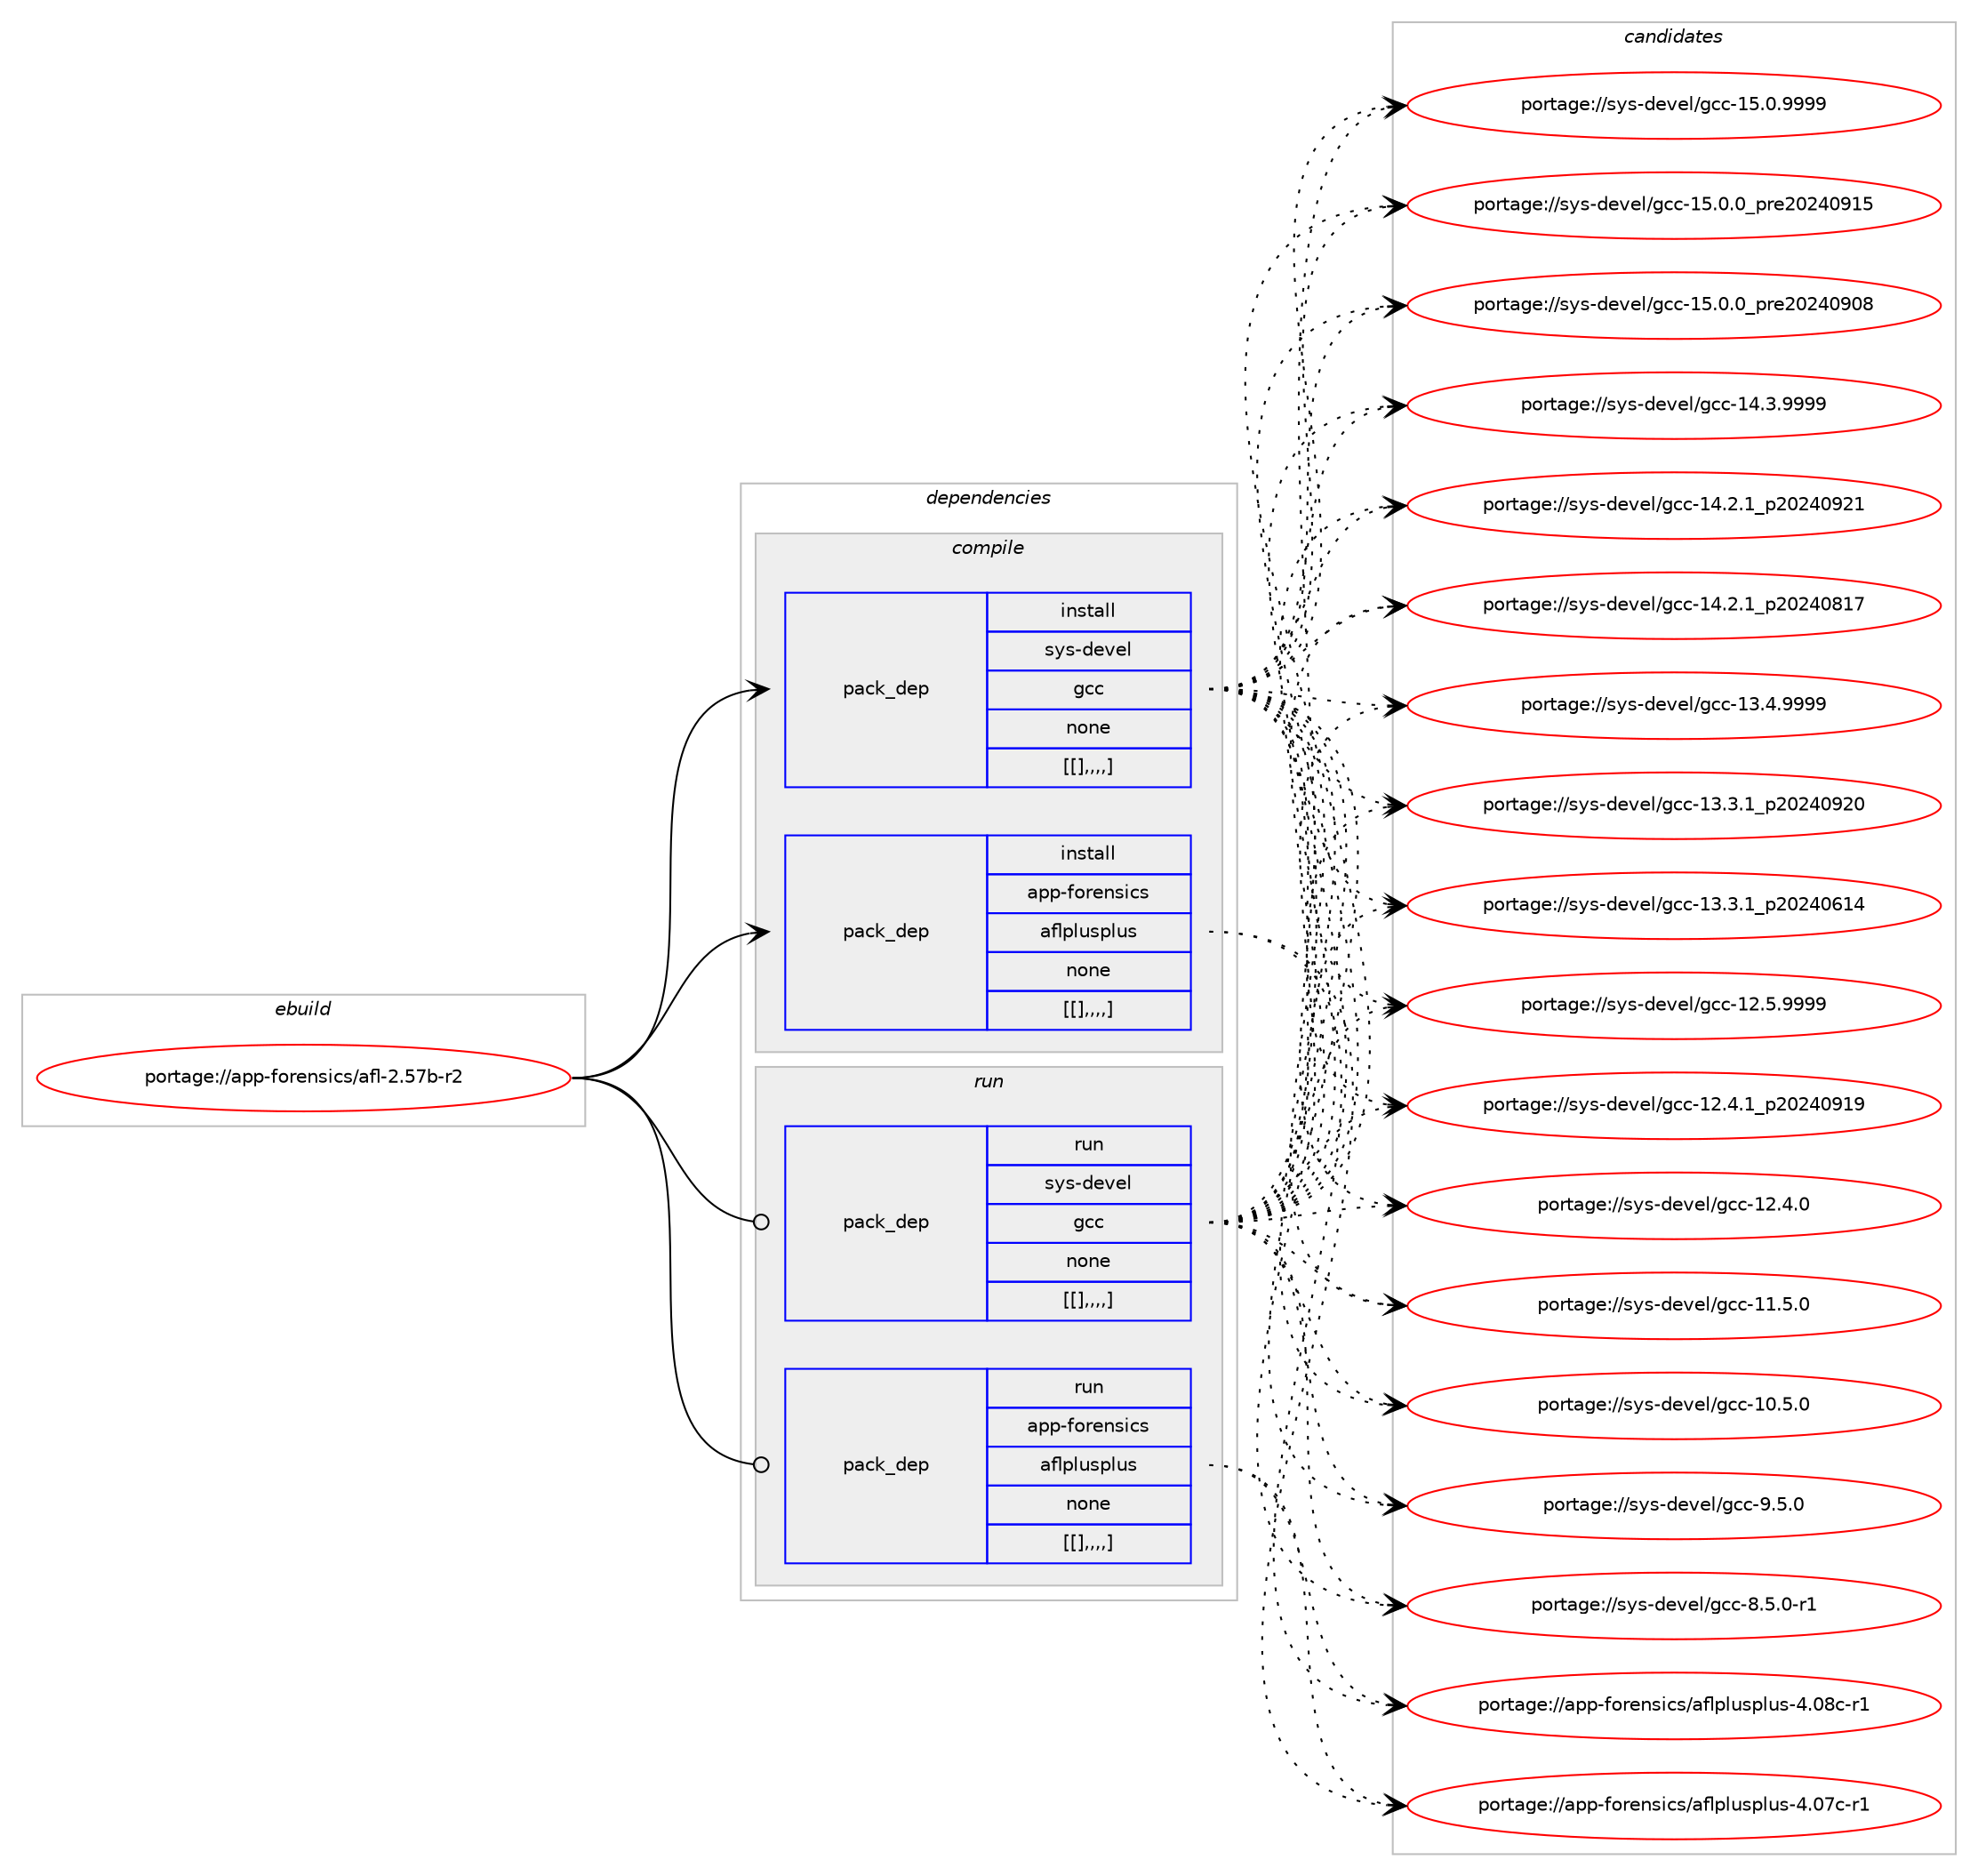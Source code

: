 digraph prolog {

# *************
# Graph options
# *************

newrank=true;
concentrate=true;
compound=true;
graph [rankdir=LR,fontname=Helvetica,fontsize=10,ranksep=1.5];#, ranksep=2.5, nodesep=0.2];
edge  [arrowhead=vee];
node  [fontname=Helvetica,fontsize=10];

# **********
# The ebuild
# **********

subgraph cluster_leftcol {
color=gray;
label=<<i>ebuild</i>>;
id [label="portage://app-forensics/afl-2.57b-r2", color=red, width=4, href="../app-forensics/afl-2.57b-r2.svg"];
}

# ****************
# The dependencies
# ****************

subgraph cluster_midcol {
color=gray;
label=<<i>dependencies</i>>;
subgraph cluster_compile {
fillcolor="#eeeeee";
style=filled;
label=<<i>compile</i>>;
subgraph pack25411 {
dependency36810 [label=<<TABLE BORDER="0" CELLBORDER="1" CELLSPACING="0" CELLPADDING="4" WIDTH="220"><TR><TD ROWSPAN="6" CELLPADDING="30">pack_dep</TD></TR><TR><TD WIDTH="110">install</TD></TR><TR><TD>sys-devel</TD></TR><TR><TD>gcc</TD></TR><TR><TD>none</TD></TR><TR><TD>[[],,,,]</TD></TR></TABLE>>, shape=none, color=blue];
}
id:e -> dependency36810:w [weight=20,style="solid",arrowhead="vee"];
subgraph pack25412 {
dependency36811 [label=<<TABLE BORDER="0" CELLBORDER="1" CELLSPACING="0" CELLPADDING="4" WIDTH="220"><TR><TD ROWSPAN="6" CELLPADDING="30">pack_dep</TD></TR><TR><TD WIDTH="110">install</TD></TR><TR><TD>app-forensics</TD></TR><TR><TD>aflplusplus</TD></TR><TR><TD>none</TD></TR><TR><TD>[[],,,,]</TD></TR></TABLE>>, shape=none, color=blue];
}
id:e -> dependency36811:w [weight=20,style="solid",arrowhead="vee"];
}
subgraph cluster_compileandrun {
fillcolor="#eeeeee";
style=filled;
label=<<i>compile and run</i>>;
}
subgraph cluster_run {
fillcolor="#eeeeee";
style=filled;
label=<<i>run</i>>;
subgraph pack25413 {
dependency36812 [label=<<TABLE BORDER="0" CELLBORDER="1" CELLSPACING="0" CELLPADDING="4" WIDTH="220"><TR><TD ROWSPAN="6" CELLPADDING="30">pack_dep</TD></TR><TR><TD WIDTH="110">run</TD></TR><TR><TD>sys-devel</TD></TR><TR><TD>gcc</TD></TR><TR><TD>none</TD></TR><TR><TD>[[],,,,]</TD></TR></TABLE>>, shape=none, color=blue];
}
id:e -> dependency36812:w [weight=20,style="solid",arrowhead="odot"];
subgraph pack25414 {
dependency36813 [label=<<TABLE BORDER="0" CELLBORDER="1" CELLSPACING="0" CELLPADDING="4" WIDTH="220"><TR><TD ROWSPAN="6" CELLPADDING="30">pack_dep</TD></TR><TR><TD WIDTH="110">run</TD></TR><TR><TD>app-forensics</TD></TR><TR><TD>aflplusplus</TD></TR><TR><TD>none</TD></TR><TR><TD>[[],,,,]</TD></TR></TABLE>>, shape=none, color=blue];
}
id:e -> dependency36813:w [weight=20,style="solid",arrowhead="odot"];
}
}

# **************
# The candidates
# **************

subgraph cluster_choices {
rank=same;
color=gray;
label=<<i>candidates</i>>;

subgraph choice25411 {
color=black;
nodesep=1;
choice1151211154510010111810110847103999945495346484657575757 [label="portage://sys-devel/gcc-15.0.9999", color=red, width=4,href="../sys-devel/gcc-15.0.9999.svg"];
choice1151211154510010111810110847103999945495346484648951121141015048505248574953 [label="portage://sys-devel/gcc-15.0.0_pre20240915", color=red, width=4,href="../sys-devel/gcc-15.0.0_pre20240915.svg"];
choice1151211154510010111810110847103999945495346484648951121141015048505248574856 [label="portage://sys-devel/gcc-15.0.0_pre20240908", color=red, width=4,href="../sys-devel/gcc-15.0.0_pre20240908.svg"];
choice1151211154510010111810110847103999945495246514657575757 [label="portage://sys-devel/gcc-14.3.9999", color=red, width=4,href="../sys-devel/gcc-14.3.9999.svg"];
choice1151211154510010111810110847103999945495246504649951125048505248575049 [label="portage://sys-devel/gcc-14.2.1_p20240921", color=red, width=4,href="../sys-devel/gcc-14.2.1_p20240921.svg"];
choice1151211154510010111810110847103999945495246504649951125048505248564955 [label="portage://sys-devel/gcc-14.2.1_p20240817", color=red, width=4,href="../sys-devel/gcc-14.2.1_p20240817.svg"];
choice1151211154510010111810110847103999945495146524657575757 [label="portage://sys-devel/gcc-13.4.9999", color=red, width=4,href="../sys-devel/gcc-13.4.9999.svg"];
choice1151211154510010111810110847103999945495146514649951125048505248575048 [label="portage://sys-devel/gcc-13.3.1_p20240920", color=red, width=4,href="../sys-devel/gcc-13.3.1_p20240920.svg"];
choice1151211154510010111810110847103999945495146514649951125048505248544952 [label="portage://sys-devel/gcc-13.3.1_p20240614", color=red, width=4,href="../sys-devel/gcc-13.3.1_p20240614.svg"];
choice1151211154510010111810110847103999945495046534657575757 [label="portage://sys-devel/gcc-12.5.9999", color=red, width=4,href="../sys-devel/gcc-12.5.9999.svg"];
choice1151211154510010111810110847103999945495046524649951125048505248574957 [label="portage://sys-devel/gcc-12.4.1_p20240919", color=red, width=4,href="../sys-devel/gcc-12.4.1_p20240919.svg"];
choice1151211154510010111810110847103999945495046524648 [label="portage://sys-devel/gcc-12.4.0", color=red, width=4,href="../sys-devel/gcc-12.4.0.svg"];
choice1151211154510010111810110847103999945494946534648 [label="portage://sys-devel/gcc-11.5.0", color=red, width=4,href="../sys-devel/gcc-11.5.0.svg"];
choice1151211154510010111810110847103999945494846534648 [label="portage://sys-devel/gcc-10.5.0", color=red, width=4,href="../sys-devel/gcc-10.5.0.svg"];
choice11512111545100101118101108471039999455746534648 [label="portage://sys-devel/gcc-9.5.0", color=red, width=4,href="../sys-devel/gcc-9.5.0.svg"];
choice115121115451001011181011084710399994556465346484511449 [label="portage://sys-devel/gcc-8.5.0-r1", color=red, width=4,href="../sys-devel/gcc-8.5.0-r1.svg"];
dependency36810:e -> choice1151211154510010111810110847103999945495346484657575757:w [style=dotted,weight="100"];
dependency36810:e -> choice1151211154510010111810110847103999945495346484648951121141015048505248574953:w [style=dotted,weight="100"];
dependency36810:e -> choice1151211154510010111810110847103999945495346484648951121141015048505248574856:w [style=dotted,weight="100"];
dependency36810:e -> choice1151211154510010111810110847103999945495246514657575757:w [style=dotted,weight="100"];
dependency36810:e -> choice1151211154510010111810110847103999945495246504649951125048505248575049:w [style=dotted,weight="100"];
dependency36810:e -> choice1151211154510010111810110847103999945495246504649951125048505248564955:w [style=dotted,weight="100"];
dependency36810:e -> choice1151211154510010111810110847103999945495146524657575757:w [style=dotted,weight="100"];
dependency36810:e -> choice1151211154510010111810110847103999945495146514649951125048505248575048:w [style=dotted,weight="100"];
dependency36810:e -> choice1151211154510010111810110847103999945495146514649951125048505248544952:w [style=dotted,weight="100"];
dependency36810:e -> choice1151211154510010111810110847103999945495046534657575757:w [style=dotted,weight="100"];
dependency36810:e -> choice1151211154510010111810110847103999945495046524649951125048505248574957:w [style=dotted,weight="100"];
dependency36810:e -> choice1151211154510010111810110847103999945495046524648:w [style=dotted,weight="100"];
dependency36810:e -> choice1151211154510010111810110847103999945494946534648:w [style=dotted,weight="100"];
dependency36810:e -> choice1151211154510010111810110847103999945494846534648:w [style=dotted,weight="100"];
dependency36810:e -> choice11512111545100101118101108471039999455746534648:w [style=dotted,weight="100"];
dependency36810:e -> choice115121115451001011181011084710399994556465346484511449:w [style=dotted,weight="100"];
}
subgraph choice25412 {
color=black;
nodesep=1;
choice97112112451021111141011101151059911547971021081121081171151121081171154552464856994511449 [label="portage://app-forensics/aflplusplus-4.08c-r1", color=red, width=4,href="../app-forensics/aflplusplus-4.08c-r1.svg"];
choice97112112451021111141011101151059911547971021081121081171151121081171154552464855994511449 [label="portage://app-forensics/aflplusplus-4.07c-r1", color=red, width=4,href="../app-forensics/aflplusplus-4.07c-r1.svg"];
dependency36811:e -> choice97112112451021111141011101151059911547971021081121081171151121081171154552464856994511449:w [style=dotted,weight="100"];
dependency36811:e -> choice97112112451021111141011101151059911547971021081121081171151121081171154552464855994511449:w [style=dotted,weight="100"];
}
subgraph choice25413 {
color=black;
nodesep=1;
choice1151211154510010111810110847103999945495346484657575757 [label="portage://sys-devel/gcc-15.0.9999", color=red, width=4,href="../sys-devel/gcc-15.0.9999.svg"];
choice1151211154510010111810110847103999945495346484648951121141015048505248574953 [label="portage://sys-devel/gcc-15.0.0_pre20240915", color=red, width=4,href="../sys-devel/gcc-15.0.0_pre20240915.svg"];
choice1151211154510010111810110847103999945495346484648951121141015048505248574856 [label="portage://sys-devel/gcc-15.0.0_pre20240908", color=red, width=4,href="../sys-devel/gcc-15.0.0_pre20240908.svg"];
choice1151211154510010111810110847103999945495246514657575757 [label="portage://sys-devel/gcc-14.3.9999", color=red, width=4,href="../sys-devel/gcc-14.3.9999.svg"];
choice1151211154510010111810110847103999945495246504649951125048505248575049 [label="portage://sys-devel/gcc-14.2.1_p20240921", color=red, width=4,href="../sys-devel/gcc-14.2.1_p20240921.svg"];
choice1151211154510010111810110847103999945495246504649951125048505248564955 [label="portage://sys-devel/gcc-14.2.1_p20240817", color=red, width=4,href="../sys-devel/gcc-14.2.1_p20240817.svg"];
choice1151211154510010111810110847103999945495146524657575757 [label="portage://sys-devel/gcc-13.4.9999", color=red, width=4,href="../sys-devel/gcc-13.4.9999.svg"];
choice1151211154510010111810110847103999945495146514649951125048505248575048 [label="portage://sys-devel/gcc-13.3.1_p20240920", color=red, width=4,href="../sys-devel/gcc-13.3.1_p20240920.svg"];
choice1151211154510010111810110847103999945495146514649951125048505248544952 [label="portage://sys-devel/gcc-13.3.1_p20240614", color=red, width=4,href="../sys-devel/gcc-13.3.1_p20240614.svg"];
choice1151211154510010111810110847103999945495046534657575757 [label="portage://sys-devel/gcc-12.5.9999", color=red, width=4,href="../sys-devel/gcc-12.5.9999.svg"];
choice1151211154510010111810110847103999945495046524649951125048505248574957 [label="portage://sys-devel/gcc-12.4.1_p20240919", color=red, width=4,href="../sys-devel/gcc-12.4.1_p20240919.svg"];
choice1151211154510010111810110847103999945495046524648 [label="portage://sys-devel/gcc-12.4.0", color=red, width=4,href="../sys-devel/gcc-12.4.0.svg"];
choice1151211154510010111810110847103999945494946534648 [label="portage://sys-devel/gcc-11.5.0", color=red, width=4,href="../sys-devel/gcc-11.5.0.svg"];
choice1151211154510010111810110847103999945494846534648 [label="portage://sys-devel/gcc-10.5.0", color=red, width=4,href="../sys-devel/gcc-10.5.0.svg"];
choice11512111545100101118101108471039999455746534648 [label="portage://sys-devel/gcc-9.5.0", color=red, width=4,href="../sys-devel/gcc-9.5.0.svg"];
choice115121115451001011181011084710399994556465346484511449 [label="portage://sys-devel/gcc-8.5.0-r1", color=red, width=4,href="../sys-devel/gcc-8.5.0-r1.svg"];
dependency36812:e -> choice1151211154510010111810110847103999945495346484657575757:w [style=dotted,weight="100"];
dependency36812:e -> choice1151211154510010111810110847103999945495346484648951121141015048505248574953:w [style=dotted,weight="100"];
dependency36812:e -> choice1151211154510010111810110847103999945495346484648951121141015048505248574856:w [style=dotted,weight="100"];
dependency36812:e -> choice1151211154510010111810110847103999945495246514657575757:w [style=dotted,weight="100"];
dependency36812:e -> choice1151211154510010111810110847103999945495246504649951125048505248575049:w [style=dotted,weight="100"];
dependency36812:e -> choice1151211154510010111810110847103999945495246504649951125048505248564955:w [style=dotted,weight="100"];
dependency36812:e -> choice1151211154510010111810110847103999945495146524657575757:w [style=dotted,weight="100"];
dependency36812:e -> choice1151211154510010111810110847103999945495146514649951125048505248575048:w [style=dotted,weight="100"];
dependency36812:e -> choice1151211154510010111810110847103999945495146514649951125048505248544952:w [style=dotted,weight="100"];
dependency36812:e -> choice1151211154510010111810110847103999945495046534657575757:w [style=dotted,weight="100"];
dependency36812:e -> choice1151211154510010111810110847103999945495046524649951125048505248574957:w [style=dotted,weight="100"];
dependency36812:e -> choice1151211154510010111810110847103999945495046524648:w [style=dotted,weight="100"];
dependency36812:e -> choice1151211154510010111810110847103999945494946534648:w [style=dotted,weight="100"];
dependency36812:e -> choice1151211154510010111810110847103999945494846534648:w [style=dotted,weight="100"];
dependency36812:e -> choice11512111545100101118101108471039999455746534648:w [style=dotted,weight="100"];
dependency36812:e -> choice115121115451001011181011084710399994556465346484511449:w [style=dotted,weight="100"];
}
subgraph choice25414 {
color=black;
nodesep=1;
choice97112112451021111141011101151059911547971021081121081171151121081171154552464856994511449 [label="portage://app-forensics/aflplusplus-4.08c-r1", color=red, width=4,href="../app-forensics/aflplusplus-4.08c-r1.svg"];
choice97112112451021111141011101151059911547971021081121081171151121081171154552464855994511449 [label="portage://app-forensics/aflplusplus-4.07c-r1", color=red, width=4,href="../app-forensics/aflplusplus-4.07c-r1.svg"];
dependency36813:e -> choice97112112451021111141011101151059911547971021081121081171151121081171154552464856994511449:w [style=dotted,weight="100"];
dependency36813:e -> choice97112112451021111141011101151059911547971021081121081171151121081171154552464855994511449:w [style=dotted,weight="100"];
}
}

}
